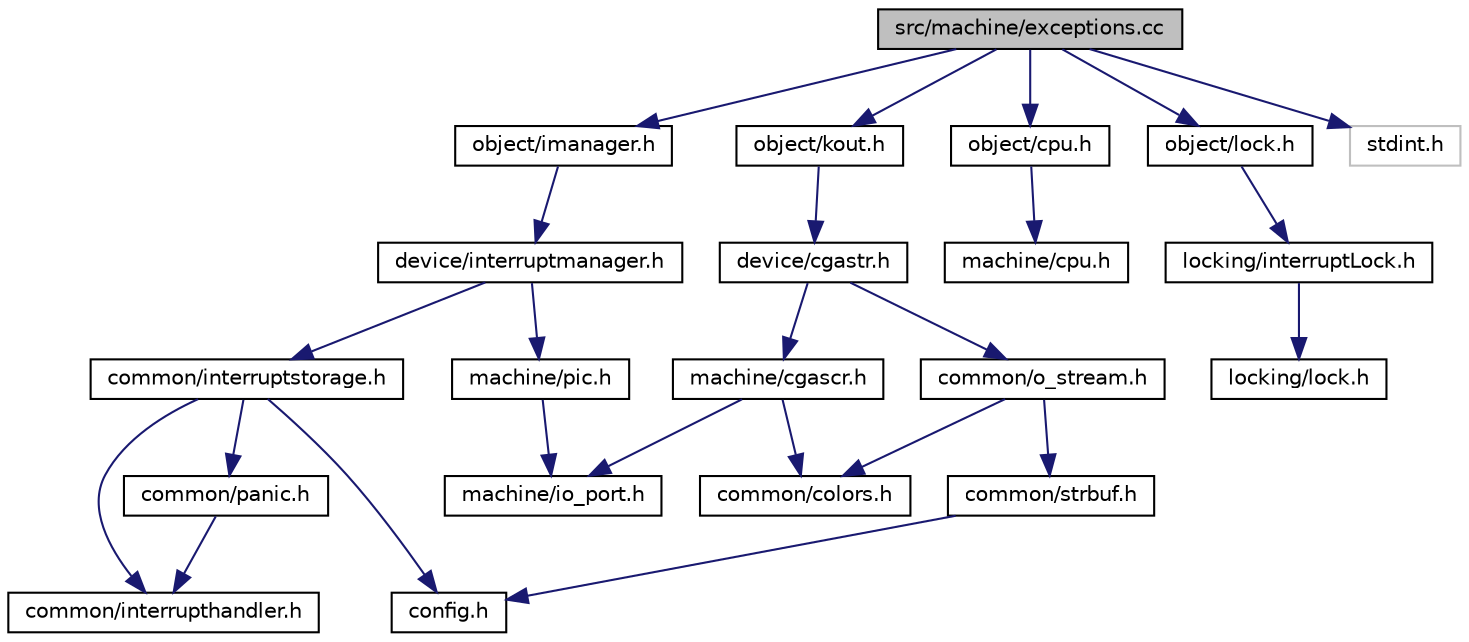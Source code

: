 digraph "src/machine/exceptions.cc"
{
  bgcolor="transparent";
  edge [fontname="Helvetica",fontsize="10",labelfontname="Helvetica",labelfontsize="10"];
  node [fontname="Helvetica",fontsize="10",shape=record];
  Node1 [label="src/machine/exceptions.cc",height=0.2,width=0.4,color="black", fillcolor="grey75", style="filled", fontcolor="black"];
  Node1 -> Node2 [color="midnightblue",fontsize="10",style="solid",fontname="Helvetica"];
  Node2 [label="object/imanager.h",height=0.2,width=0.4,color="black",URL="$imanager_8h.html"];
  Node2 -> Node3 [color="midnightblue",fontsize="10",style="solid",fontname="Helvetica"];
  Node3 [label="device/interruptmanager.h",height=0.2,width=0.4,color="black",URL="$interruptmanager_8h.html"];
  Node3 -> Node4 [color="midnightblue",fontsize="10",style="solid",fontname="Helvetica"];
  Node4 [label="common/interruptstorage.h",height=0.2,width=0.4,color="black",URL="$interruptstorage_8h.html"];
  Node4 -> Node5 [color="midnightblue",fontsize="10",style="solid",fontname="Helvetica"];
  Node5 [label="common/interrupthandler.h",height=0.2,width=0.4,color="black",URL="$interrupthandler_8h.html"];
  Node4 -> Node6 [color="midnightblue",fontsize="10",style="solid",fontname="Helvetica"];
  Node6 [label="common/panic.h",height=0.2,width=0.4,color="black",URL="$panic_8h.html"];
  Node6 -> Node5 [color="midnightblue",fontsize="10",style="solid",fontname="Helvetica"];
  Node4 -> Node7 [color="midnightblue",fontsize="10",style="solid",fontname="Helvetica"];
  Node7 [label="config.h",height=0.2,width=0.4,color="black",URL="$config_8h.html",tooltip="verschiedene defines für Einstellungen "];
  Node3 -> Node8 [color="midnightblue",fontsize="10",style="solid",fontname="Helvetica"];
  Node8 [label="machine/pic.h",height=0.2,width=0.4,color="black",URL="$pic_8h.html"];
  Node8 -> Node9 [color="midnightblue",fontsize="10",style="solid",fontname="Helvetica"];
  Node9 [label="machine/io_port.h",height=0.2,width=0.4,color="black",URL="$io__port_8h.html"];
  Node1 -> Node10 [color="midnightblue",fontsize="10",style="solid",fontname="Helvetica"];
  Node10 [label="object/kout.h",height=0.2,width=0.4,color="black",URL="$kout_8h.html",tooltip="alles notwendige zum nutzen der in main.cc deklarierten globalen Variable kout "];
  Node10 -> Node11 [color="midnightblue",fontsize="10",style="solid",fontname="Helvetica"];
  Node11 [label="device/cgastr.h",height=0.2,width=0.4,color="black",URL="$cgastr_8h.html"];
  Node11 -> Node12 [color="midnightblue",fontsize="10",style="solid",fontname="Helvetica"];
  Node12 [label="common/o_stream.h",height=0.2,width=0.4,color="black",URL="$o__stream_8h.html"];
  Node12 -> Node13 [color="midnightblue",fontsize="10",style="solid",fontname="Helvetica"];
  Node13 [label="common/strbuf.h",height=0.2,width=0.4,color="black",URL="$strbuf_8h.html"];
  Node13 -> Node7 [color="midnightblue",fontsize="10",style="solid",fontname="Helvetica"];
  Node12 -> Node14 [color="midnightblue",fontsize="10",style="solid",fontname="Helvetica"];
  Node14 [label="common/colors.h",height=0.2,width=0.4,color="black",URL="$colors_8h.html"];
  Node11 -> Node15 [color="midnightblue",fontsize="10",style="solid",fontname="Helvetica"];
  Node15 [label="machine/cgascr.h",height=0.2,width=0.4,color="black",URL="$cgascr_8h.html"];
  Node15 -> Node9 [color="midnightblue",fontsize="10",style="solid",fontname="Helvetica"];
  Node15 -> Node14 [color="midnightblue",fontsize="10",style="solid",fontname="Helvetica"];
  Node1 -> Node16 [color="midnightblue",fontsize="10",style="solid",fontname="Helvetica"];
  Node16 [label="object/cpu.h",height=0.2,width=0.4,color="black",URL="$object_2cpu_8h.html",tooltip="alles notwendige zum nutzen der in main.cc deklarierten globalen Variable cpu "];
  Node16 -> Node17 [color="midnightblue",fontsize="10",style="solid",fontname="Helvetica"];
  Node17 [label="machine/cpu.h",height=0.2,width=0.4,color="black",URL="$machine_2cpu_8h.html"];
  Node1 -> Node18 [color="midnightblue",fontsize="10",style="solid",fontname="Helvetica"];
  Node18 [label="object/lock.h",height=0.2,width=0.4,color="black",URL="$object_2lock_8h.html"];
  Node18 -> Node19 [color="midnightblue",fontsize="10",style="solid",fontname="Helvetica"];
  Node19 [label="locking/interruptLock.h",height=0.2,width=0.4,color="black",URL="$interruptLock_8h.html"];
  Node19 -> Node20 [color="midnightblue",fontsize="10",style="solid",fontname="Helvetica"];
  Node20 [label="locking/lock.h",height=0.2,width=0.4,color="black",URL="$locking_2lock_8h.html"];
  Node1 -> Node21 [color="midnightblue",fontsize="10",style="solid",fontname="Helvetica"];
  Node21 [label="stdint.h",height=0.2,width=0.4,color="grey75"];
}
